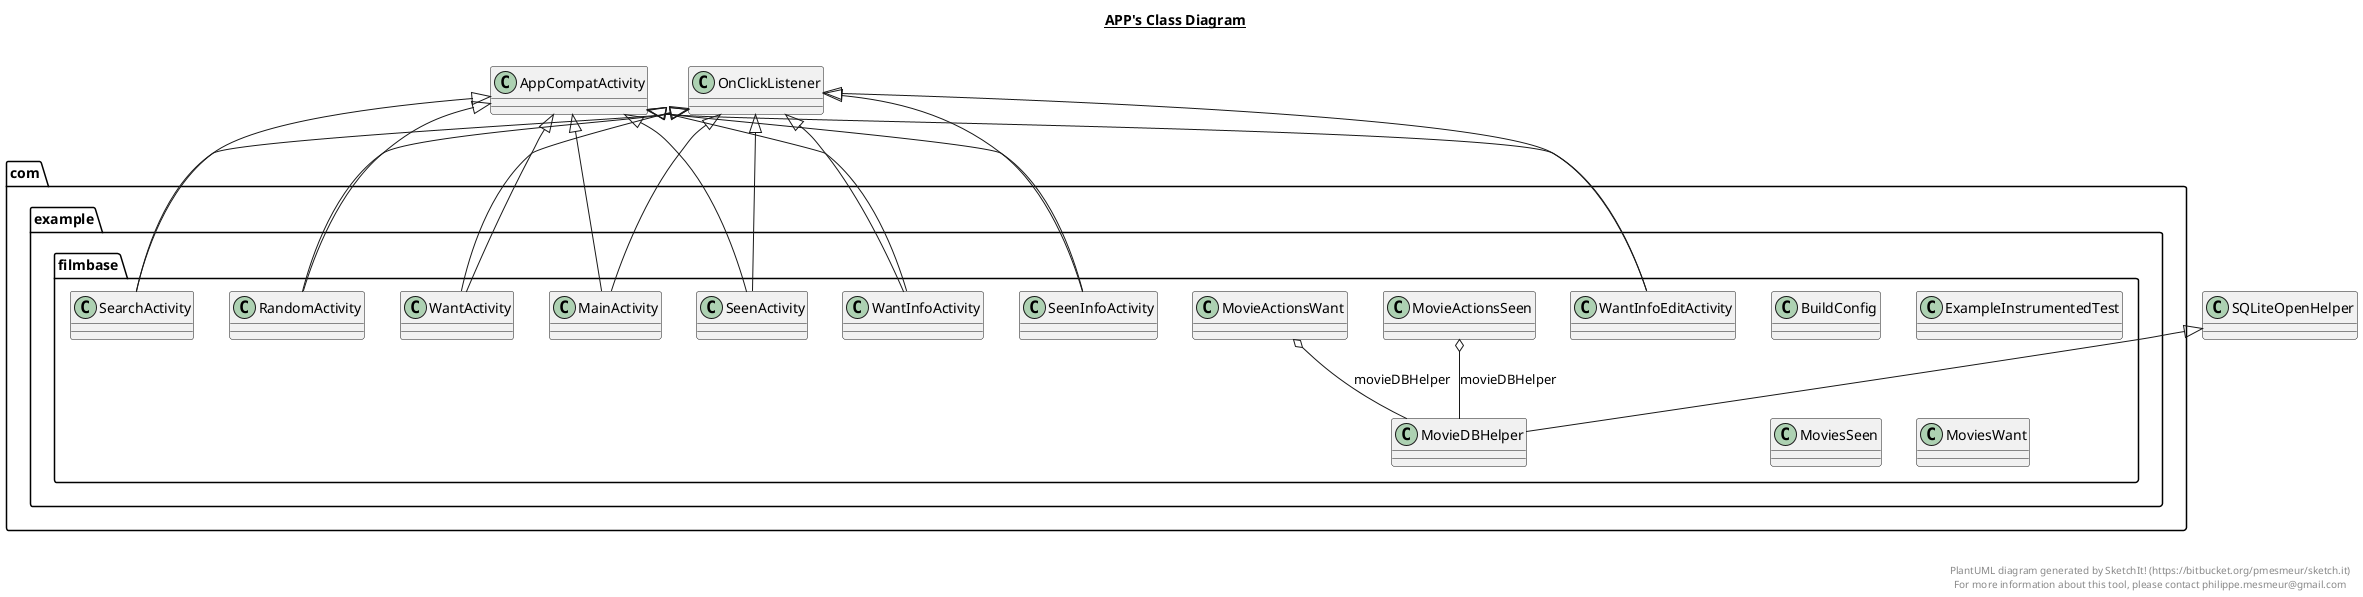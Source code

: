@startuml

title __APP's Class Diagram__\n

  package com.example.filmbase {
    class BuildConfig {
    }
  }
  

  package com.example.filmbase {
    class ExampleInstrumentedTest {
    }
  }
  

  package com.example.filmbase {
    class MainActivity {
    }
  }
  

  package com.example.filmbase {
    class MovieActionsSeen {
    }
  }
  

  package com.example.filmbase {
    class MovieActionsWant {
    }
  }
  

  package com.example.filmbase {
    class MovieDBHelper {
    }
  }
  

  package com.example.filmbase {
    class MoviesSeen {
    }
  }
  

  package com.example.filmbase {
    class MoviesWant {
    }
  }
  

  package com.example.filmbase {
    class RandomActivity {
    }
  }
  

  package com.example.filmbase {
    class SearchActivity {
    }
  }
  

  package com.example.filmbase {
    class SeenActivity {
    }
  }
  

  package com.example.filmbase {
    class SeenInfoActivity {
    }
  }
  

  package com.example.filmbase {
    class WantActivity {
    }
  }
  

  package com.example.filmbase {
    class WantInfoActivity {
    }
  }
  

  package com.example.filmbase {
    class WantInfoEditActivity {
    }
  }
  

  MainActivity -up-|> OnClickListener
  MainActivity -up-|> AppCompatActivity
  MovieActionsSeen o-- MovieDBHelper : movieDBHelper
  MovieActionsWant o-- MovieDBHelper : movieDBHelper
  MovieDBHelper -up-|> SQLiteOpenHelper
  RandomActivity -up-|> OnClickListener
  RandomActivity -up-|> AppCompatActivity
  SearchActivity -up-|> OnClickListener
  SearchActivity -up-|> AppCompatActivity
  SeenActivity -up-|> OnClickListener
  SeenActivity -up-|> AppCompatActivity
  SeenInfoActivity -up-|> OnClickListener
  SeenInfoActivity -up-|> AppCompatActivity
  WantActivity -up-|> OnClickListener
  WantActivity -up-|> AppCompatActivity
  WantInfoActivity -up-|> OnClickListener
  WantInfoActivity -up-|> AppCompatActivity
  WantInfoEditActivity -up-|> OnClickListener
  WantInfoEditActivity -up-|> AppCompatActivity


right footer


PlantUML diagram generated by SketchIt! (https://bitbucket.org/pmesmeur/sketch.it)
For more information about this tool, please contact philippe.mesmeur@gmail.com
endfooter

@enduml
